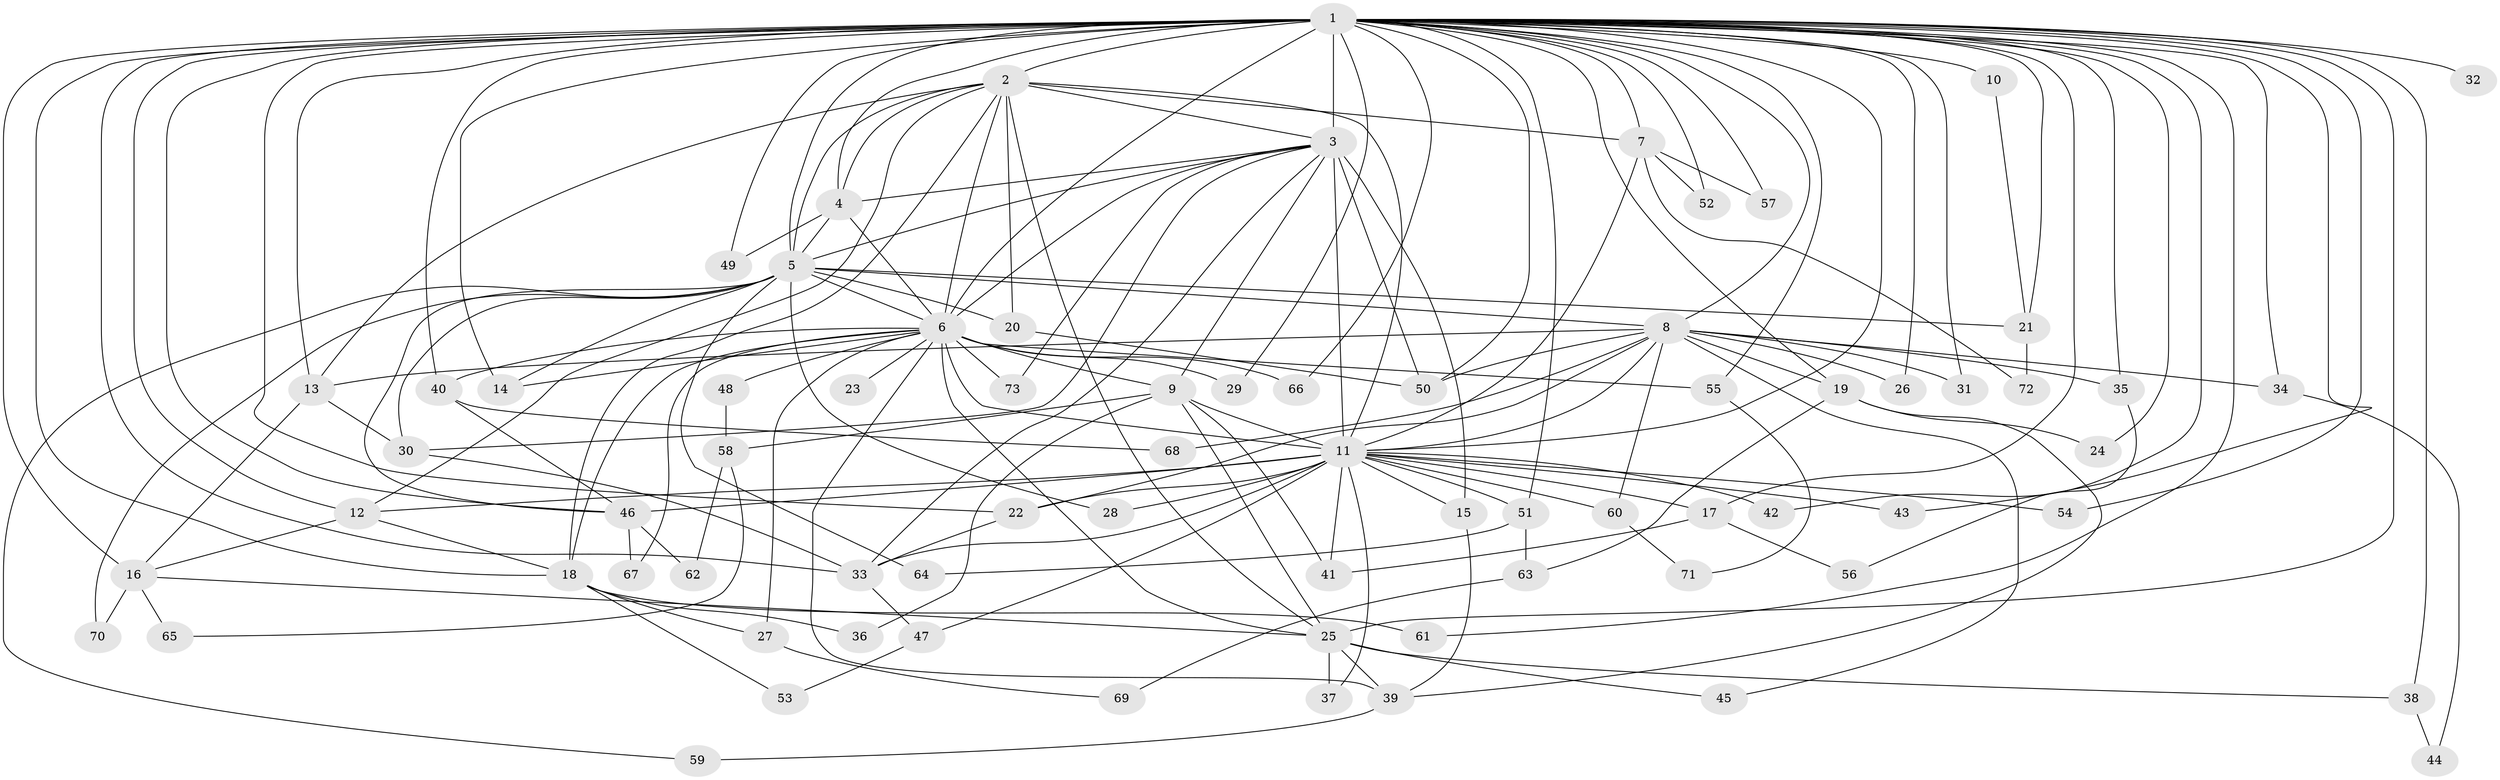 // original degree distribution, {34: 0.006896551724137931, 22: 0.006896551724137931, 25: 0.006896551724137931, 17: 0.013793103448275862, 11: 0.006896551724137931, 30: 0.006896551724137931, 19: 0.013793103448275862, 16: 0.006896551724137931, 28: 0.006896551724137931, 8: 0.013793103448275862, 3: 0.19310344827586207, 7: 0.020689655172413793, 4: 0.1310344827586207, 6: 0.020689655172413793, 5: 0.027586206896551724, 9: 0.006896551724137931, 2: 0.5103448275862069}
// Generated by graph-tools (version 1.1) at 2025/34/03/09/25 02:34:38]
// undirected, 73 vertices, 172 edges
graph export_dot {
graph [start="1"]
  node [color=gray90,style=filled];
  1;
  2;
  3;
  4;
  5;
  6;
  7;
  8;
  9;
  10;
  11;
  12;
  13;
  14;
  15;
  16;
  17;
  18;
  19;
  20;
  21;
  22;
  23;
  24;
  25;
  26;
  27;
  28;
  29;
  30;
  31;
  32;
  33;
  34;
  35;
  36;
  37;
  38;
  39;
  40;
  41;
  42;
  43;
  44;
  45;
  46;
  47;
  48;
  49;
  50;
  51;
  52;
  53;
  54;
  55;
  56;
  57;
  58;
  59;
  60;
  61;
  62;
  63;
  64;
  65;
  66;
  67;
  68;
  69;
  70;
  71;
  72;
  73;
  1 -- 2 [weight=4.0];
  1 -- 3 [weight=8.0];
  1 -- 4 [weight=3.0];
  1 -- 5 [weight=7.0];
  1 -- 6 [weight=4.0];
  1 -- 7 [weight=1.0];
  1 -- 8 [weight=3.0];
  1 -- 10 [weight=2.0];
  1 -- 11 [weight=1.0];
  1 -- 12 [weight=2.0];
  1 -- 13 [weight=2.0];
  1 -- 14 [weight=1.0];
  1 -- 16 [weight=2.0];
  1 -- 17 [weight=2.0];
  1 -- 18 [weight=1.0];
  1 -- 19 [weight=2.0];
  1 -- 21 [weight=3.0];
  1 -- 22 [weight=1.0];
  1 -- 24 [weight=1.0];
  1 -- 25 [weight=2.0];
  1 -- 26 [weight=2.0];
  1 -- 29 [weight=1.0];
  1 -- 31 [weight=1.0];
  1 -- 32 [weight=2.0];
  1 -- 33 [weight=2.0];
  1 -- 34 [weight=2.0];
  1 -- 35 [weight=1.0];
  1 -- 38 [weight=1.0];
  1 -- 40 [weight=1.0];
  1 -- 42 [weight=1.0];
  1 -- 43 [weight=1.0];
  1 -- 46 [weight=1.0];
  1 -- 49 [weight=1.0];
  1 -- 50 [weight=1.0];
  1 -- 51 [weight=1.0];
  1 -- 52 [weight=1.0];
  1 -- 54 [weight=1.0];
  1 -- 55 [weight=1.0];
  1 -- 57 [weight=1.0];
  1 -- 61 [weight=1.0];
  1 -- 66 [weight=1.0];
  2 -- 3 [weight=3.0];
  2 -- 4 [weight=1.0];
  2 -- 5 [weight=2.0];
  2 -- 6 [weight=1.0];
  2 -- 7 [weight=2.0];
  2 -- 11 [weight=1.0];
  2 -- 12 [weight=1.0];
  2 -- 13 [weight=3.0];
  2 -- 18 [weight=1.0];
  2 -- 20 [weight=1.0];
  2 -- 25 [weight=1.0];
  3 -- 4 [weight=4.0];
  3 -- 5 [weight=4.0];
  3 -- 6 [weight=2.0];
  3 -- 9 [weight=1.0];
  3 -- 11 [weight=13.0];
  3 -- 15 [weight=1.0];
  3 -- 30 [weight=1.0];
  3 -- 33 [weight=1.0];
  3 -- 50 [weight=1.0];
  3 -- 73 [weight=1.0];
  4 -- 5 [weight=3.0];
  4 -- 6 [weight=1.0];
  4 -- 49 [weight=1.0];
  5 -- 6 [weight=3.0];
  5 -- 8 [weight=1.0];
  5 -- 14 [weight=1.0];
  5 -- 20 [weight=2.0];
  5 -- 21 [weight=1.0];
  5 -- 28 [weight=1.0];
  5 -- 30 [weight=1.0];
  5 -- 46 [weight=2.0];
  5 -- 59 [weight=1.0];
  5 -- 64 [weight=1.0];
  5 -- 70 [weight=1.0];
  6 -- 9 [weight=1.0];
  6 -- 11 [weight=1.0];
  6 -- 14 [weight=1.0];
  6 -- 18 [weight=1.0];
  6 -- 23 [weight=1.0];
  6 -- 25 [weight=1.0];
  6 -- 27 [weight=1.0];
  6 -- 29 [weight=1.0];
  6 -- 39 [weight=1.0];
  6 -- 40 [weight=1.0];
  6 -- 48 [weight=1.0];
  6 -- 55 [weight=1.0];
  6 -- 66 [weight=1.0];
  6 -- 67 [weight=1.0];
  6 -- 73 [weight=1.0];
  7 -- 11 [weight=1.0];
  7 -- 52 [weight=1.0];
  7 -- 57 [weight=1.0];
  7 -- 72 [weight=1.0];
  8 -- 11 [weight=2.0];
  8 -- 13 [weight=3.0];
  8 -- 19 [weight=1.0];
  8 -- 22 [weight=1.0];
  8 -- 26 [weight=1.0];
  8 -- 31 [weight=1.0];
  8 -- 34 [weight=1.0];
  8 -- 35 [weight=1.0];
  8 -- 45 [weight=1.0];
  8 -- 50 [weight=1.0];
  8 -- 60 [weight=1.0];
  8 -- 68 [weight=1.0];
  9 -- 11 [weight=1.0];
  9 -- 25 [weight=1.0];
  9 -- 36 [weight=1.0];
  9 -- 41 [weight=1.0];
  9 -- 58 [weight=1.0];
  10 -- 21 [weight=1.0];
  11 -- 12 [weight=1.0];
  11 -- 15 [weight=1.0];
  11 -- 17 [weight=1.0];
  11 -- 22 [weight=1.0];
  11 -- 28 [weight=1.0];
  11 -- 33 [weight=1.0];
  11 -- 37 [weight=1.0];
  11 -- 41 [weight=2.0];
  11 -- 42 [weight=1.0];
  11 -- 43 [weight=1.0];
  11 -- 46 [weight=1.0];
  11 -- 47 [weight=1.0];
  11 -- 51 [weight=1.0];
  11 -- 54 [weight=1.0];
  11 -- 60 [weight=1.0];
  12 -- 16 [weight=1.0];
  12 -- 18 [weight=1.0];
  13 -- 16 [weight=1.0];
  13 -- 30 [weight=2.0];
  15 -- 39 [weight=1.0];
  16 -- 25 [weight=1.0];
  16 -- 65 [weight=1.0];
  16 -- 70 [weight=1.0];
  17 -- 41 [weight=1.0];
  17 -- 56 [weight=1.0];
  18 -- 27 [weight=1.0];
  18 -- 36 [weight=1.0];
  18 -- 53 [weight=1.0];
  18 -- 61 [weight=1.0];
  19 -- 24 [weight=1.0];
  19 -- 39 [weight=1.0];
  19 -- 63 [weight=1.0];
  20 -- 50 [weight=3.0];
  21 -- 72 [weight=1.0];
  22 -- 33 [weight=1.0];
  25 -- 37 [weight=1.0];
  25 -- 38 [weight=1.0];
  25 -- 39 [weight=1.0];
  25 -- 45 [weight=1.0];
  27 -- 69 [weight=1.0];
  30 -- 33 [weight=1.0];
  33 -- 47 [weight=1.0];
  34 -- 44 [weight=1.0];
  35 -- 56 [weight=1.0];
  38 -- 44 [weight=1.0];
  39 -- 59 [weight=1.0];
  40 -- 46 [weight=1.0];
  40 -- 68 [weight=1.0];
  46 -- 62 [weight=1.0];
  46 -- 67 [weight=1.0];
  47 -- 53 [weight=1.0];
  48 -- 58 [weight=1.0];
  51 -- 63 [weight=1.0];
  51 -- 64 [weight=1.0];
  55 -- 71 [weight=1.0];
  58 -- 62 [weight=1.0];
  58 -- 65 [weight=1.0];
  60 -- 71 [weight=1.0];
  63 -- 69 [weight=1.0];
}
